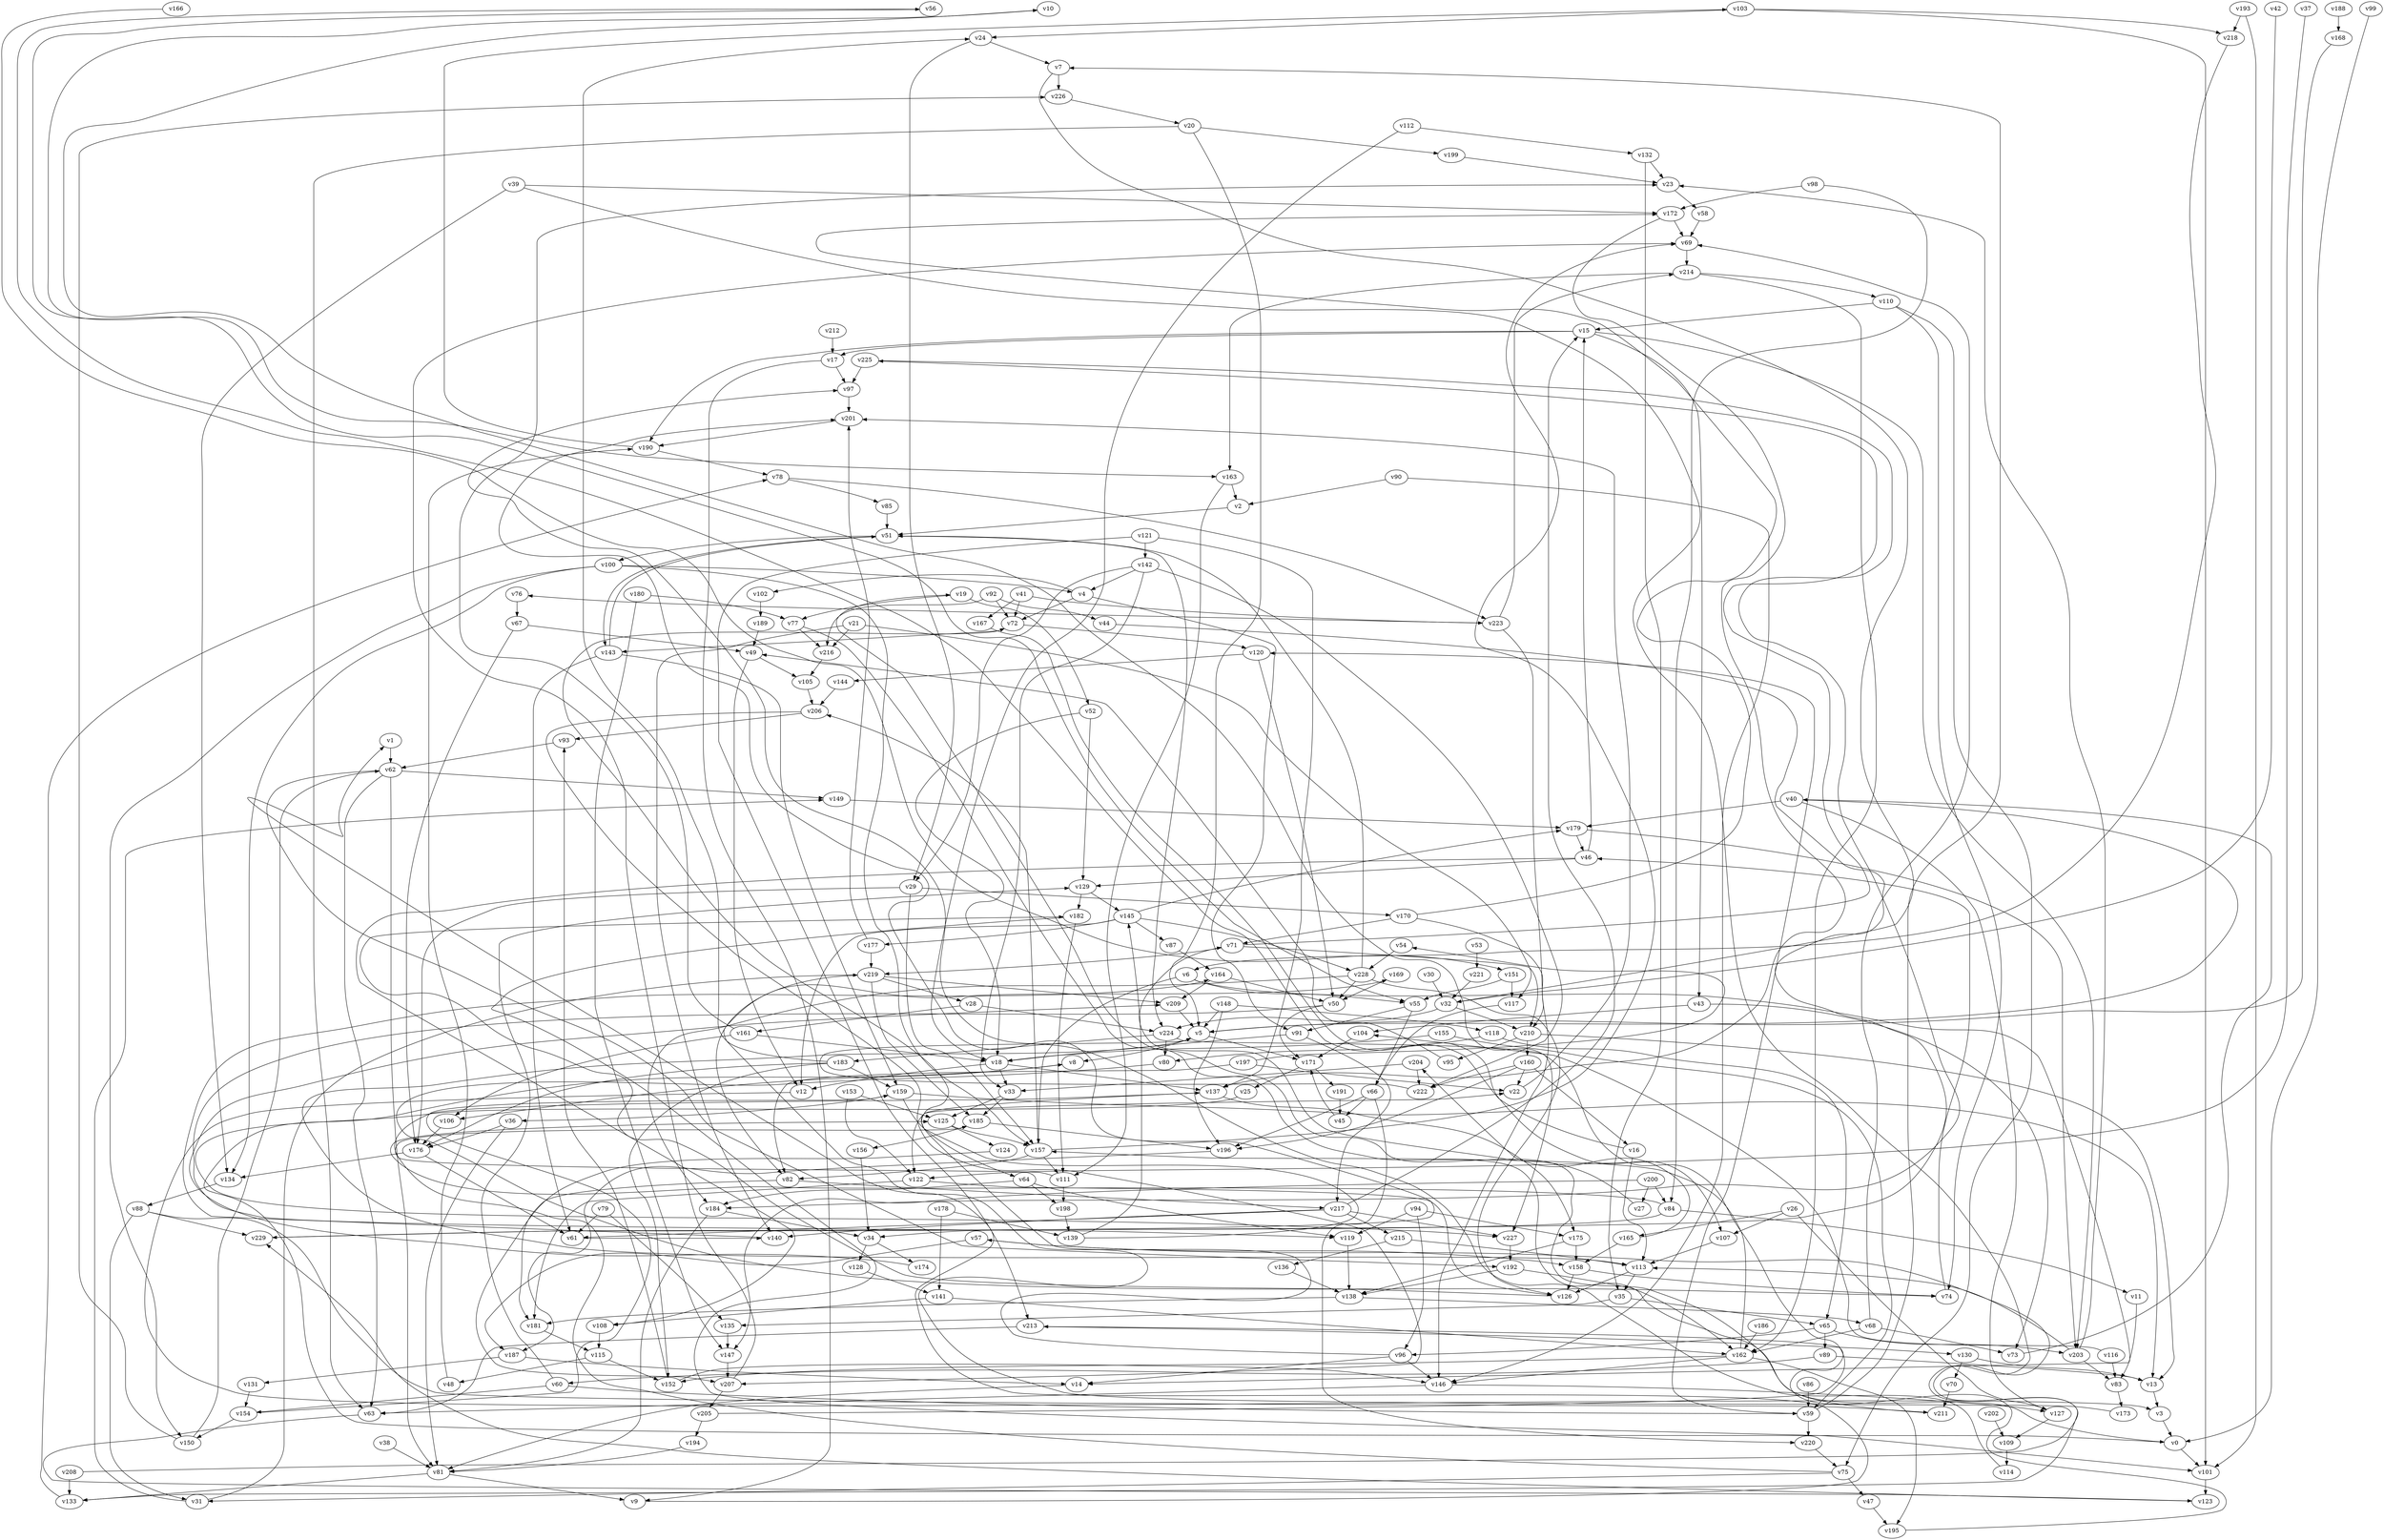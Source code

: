 // Benchmark game 332 - 230 vertices
// time_bound: 8
// targets: v97
digraph G {
    v0 [name="v0", player=0];
    v1 [name="v1", player=0];
    v2 [name="v2", player=0];
    v3 [name="v3", player=1];
    v4 [name="v4", player=1];
    v5 [name="v5", player=0];
    v6 [name="v6", player=1];
    v7 [name="v7", player=0];
    v8 [name="v8", player=1];
    v9 [name="v9", player=0];
    v10 [name="v10", player=1];
    v11 [name="v11", player=1];
    v12 [name="v12", player=0];
    v13 [name="v13", player=0];
    v14 [name="v14", player=1];
    v15 [name="v15", player=0];
    v16 [name="v16", player=0];
    v17 [name="v17", player=1];
    v18 [name="v18", player=1];
    v19 [name="v19", player=1];
    v20 [name="v20", player=0];
    v21 [name="v21", player=1];
    v22 [name="v22", player=0];
    v23 [name="v23", player=0];
    v24 [name="v24", player=1];
    v25 [name="v25", player=1];
    v26 [name="v26", player=1];
    v27 [name="v27", player=0];
    v28 [name="v28", player=0];
    v29 [name="v29", player=0];
    v30 [name="v30", player=0];
    v31 [name="v31", player=1];
    v32 [name="v32", player=0];
    v33 [name="v33", player=0];
    v34 [name="v34", player=1];
    v35 [name="v35", player=1];
    v36 [name="v36", player=0];
    v37 [name="v37", player=1];
    v38 [name="v38", player=0];
    v39 [name="v39", player=0];
    v40 [name="v40", player=1];
    v41 [name="v41", player=1];
    v42 [name="v42", player=1];
    v43 [name="v43", player=0];
    v44 [name="v44", player=0];
    v45 [name="v45", player=1];
    v46 [name="v46", player=1];
    v47 [name="v47", player=0];
    v48 [name="v48", player=0];
    v49 [name="v49", player=0];
    v50 [name="v50", player=0];
    v51 [name="v51", player=1];
    v52 [name="v52", player=0];
    v53 [name="v53", player=1];
    v54 [name="v54", player=0];
    v55 [name="v55", player=0];
    v56 [name="v56", player=1];
    v57 [name="v57", player=0];
    v58 [name="v58", player=0];
    v59 [name="v59", player=0];
    v60 [name="v60", player=1];
    v61 [name="v61", player=1];
    v62 [name="v62", player=1];
    v63 [name="v63", player=0];
    v64 [name="v64", player=1];
    v65 [name="v65", player=0];
    v66 [name="v66", player=0];
    v67 [name="v67", player=1];
    v68 [name="v68", player=1];
    v69 [name="v69", player=0];
    v70 [name="v70", player=0];
    v71 [name="v71", player=1];
    v72 [name="v72", player=0];
    v73 [name="v73", player=0];
    v74 [name="v74", player=0];
    v75 [name="v75", player=1];
    v76 [name="v76", player=0];
    v77 [name="v77", player=1];
    v78 [name="v78", player=0];
    v79 [name="v79", player=0];
    v80 [name="v80", player=1];
    v81 [name="v81", player=1];
    v82 [name="v82", player=1];
    v83 [name="v83", player=0];
    v84 [name="v84", player=0];
    v85 [name="v85", player=1];
    v86 [name="v86", player=0];
    v87 [name="v87", player=0];
    v88 [name="v88", player=0];
    v89 [name="v89", player=0];
    v90 [name="v90", player=0];
    v91 [name="v91", player=1];
    v92 [name="v92", player=0];
    v93 [name="v93", player=0];
    v94 [name="v94", player=0];
    v95 [name="v95", player=0];
    v96 [name="v96", player=1];
    v97 [name="v97", player=0, target=1];
    v98 [name="v98", player=0];
    v99 [name="v99", player=1];
    v100 [name="v100", player=1];
    v101 [name="v101", player=0];
    v102 [name="v102", player=1];
    v103 [name="v103", player=0];
    v104 [name="v104", player=1];
    v105 [name="v105", player=1];
    v106 [name="v106", player=0];
    v107 [name="v107", player=1];
    v108 [name="v108", player=1];
    v109 [name="v109", player=0];
    v110 [name="v110", player=0];
    v111 [name="v111", player=1];
    v112 [name="v112", player=1];
    v113 [name="v113", player=0];
    v114 [name="v114", player=1];
    v115 [name="v115", player=1];
    v116 [name="v116", player=1];
    v117 [name="v117", player=0];
    v118 [name="v118", player=1];
    v119 [name="v119", player=0];
    v120 [name="v120", player=0];
    v121 [name="v121", player=0];
    v122 [name="v122", player=0];
    v123 [name="v123", player=1];
    v124 [name="v124", player=1];
    v125 [name="v125", player=1];
    v126 [name="v126", player=0];
    v127 [name="v127", player=1];
    v128 [name="v128", player=0];
    v129 [name="v129", player=0];
    v130 [name="v130", player=0];
    v131 [name="v131", player=0];
    v132 [name="v132", player=0];
    v133 [name="v133", player=1];
    v134 [name="v134", player=0];
    v135 [name="v135", player=1];
    v136 [name="v136", player=0];
    v137 [name="v137", player=0];
    v138 [name="v138", player=0];
    v139 [name="v139", player=1];
    v140 [name="v140", player=1];
    v141 [name="v141", player=1];
    v142 [name="v142", player=1];
    v143 [name="v143", player=1];
    v144 [name="v144", player=0];
    v145 [name="v145", player=0];
    v146 [name="v146", player=1];
    v147 [name="v147", player=0];
    v148 [name="v148", player=0];
    v149 [name="v149", player=1];
    v150 [name="v150", player=0];
    v151 [name="v151", player=0];
    v152 [name="v152", player=0];
    v153 [name="v153", player=0];
    v154 [name="v154", player=0];
    v155 [name="v155", player=1];
    v156 [name="v156", player=1];
    v157 [name="v157", player=1];
    v158 [name="v158", player=0];
    v159 [name="v159", player=0];
    v160 [name="v160", player=1];
    v161 [name="v161", player=0];
    v162 [name="v162", player=0];
    v163 [name="v163", player=0];
    v164 [name="v164", player=1];
    v165 [name="v165", player=1];
    v166 [name="v166", player=1];
    v167 [name="v167", player=0];
    v168 [name="v168", player=0];
    v169 [name="v169", player=1];
    v170 [name="v170", player=1];
    v171 [name="v171", player=0];
    v172 [name="v172", player=0];
    v173 [name="v173", player=1];
    v174 [name="v174", player=1];
    v175 [name="v175", player=0];
    v176 [name="v176", player=1];
    v177 [name="v177", player=1];
    v178 [name="v178", player=0];
    v179 [name="v179", player=0];
    v180 [name="v180", player=1];
    v181 [name="v181", player=0];
    v182 [name="v182", player=0];
    v183 [name="v183", player=0];
    v184 [name="v184", player=0];
    v185 [name="v185", player=0];
    v186 [name="v186", player=0];
    v187 [name="v187", player=1];
    v188 [name="v188", player=0];
    v189 [name="v189", player=0];
    v190 [name="v190", player=1];
    v191 [name="v191", player=1];
    v192 [name="v192", player=0];
    v193 [name="v193", player=0];
    v194 [name="v194", player=0];
    v195 [name="v195", player=1];
    v196 [name="v196", player=1];
    v197 [name="v197", player=0];
    v198 [name="v198", player=0];
    v199 [name="v199", player=0];
    v200 [name="v200", player=1];
    v201 [name="v201", player=0];
    v202 [name="v202", player=1];
    v203 [name="v203", player=0];
    v204 [name="v204", player=1];
    v205 [name="v205", player=0];
    v206 [name="v206", player=1];
    v207 [name="v207", player=1];
    v208 [name="v208", player=1];
    v209 [name="v209", player=1];
    v210 [name="v210", player=0];
    v211 [name="v211", player=1];
    v212 [name="v212", player=0];
    v213 [name="v213", player=0];
    v214 [name="v214", player=0];
    v215 [name="v215", player=1];
    v216 [name="v216", player=1];
    v217 [name="v217", player=0];
    v218 [name="v218", player=0];
    v219 [name="v219", player=0];
    v220 [name="v220", player=1];
    v221 [name="v221", player=1];
    v222 [name="v222", player=1];
    v223 [name="v223", player=1];
    v224 [name="v224", player=1];
    v225 [name="v225", player=1];
    v226 [name="v226", player=1];
    v227 [name="v227", player=1];
    v228 [name="v228", player=1];
    v229 [name="v229", player=0];

    v0 -> v8 [constraint="t mod 4 == 0"];
    v1 -> v62;
    v2 -> v51;
    v3 -> v0;
    v4 -> v102 [constraint="t mod 3 == 0"];
    v5 -> v113 [constraint="t < 6"];
    v6 -> v14 [constraint="t < 11"];
    v7 -> v32 [constraint="t < 13"];
    v8 -> v106 [constraint="t < 10"];
    v9 -> v1 [constraint="t mod 4 == 1"];
    v10 -> v163 [constraint="t mod 5 == 4"];
    v11 -> v83;
    v12 -> v3 [constraint="t mod 3 == 0"];
    v13 -> v3;
    v14 -> v81 [constraint="t mod 2 == 0"];
    v15 -> v190 [constraint="t < 15"];
    v16 -> v56 [constraint="t < 12"];
    v17 -> v9;
    v18 -> v12;
    v19 -> v77;
    v20 -> v63;
    v21 -> v216;
    v22 -> v201;
    v23 -> v58;
    v24 -> v29;
    v25 -> v227 [constraint="t >= 5"];
    v26 -> v127;
    v27 -> v71 [constraint="t < 11"];
    v28 -> v161;
    v29 -> v157;
    v30 -> v32;
    v31 -> v219;
    v32 -> v224;
    v33 -> v125;
    v34 -> v174;
    v35 -> v135;
    v36 -> v81;
    v37 -> v122 [constraint="t >= 3"];
    v38 -> v81;
    v39 -> v133 [constraint="t mod 4 == 3"];
    v40 -> v5 [constraint="t mod 4 == 0"];
    v41 -> v223;
    v42 -> v32 [constraint="t < 5"];
    v43 -> v104;
    v44 -> v229 [constraint="t < 13"];
    v45 -> v171;
    v46 -> v108 [constraint="t mod 3 == 0"];
    v47 -> v195;
    v48 -> v190;
    v49 -> v105;
    v50 -> v119 [constraint="t < 7"];
    v51 -> v100;
    v52 -> v18 [constraint="t mod 5 == 4"];
    v53 -> v221;
    v54 -> v228;
    v55 -> v91;
    v56 -> v55 [constraint="t mod 3 == 2"];
    v57 -> v187;
    v58 -> v69;
    v59 -> v120;
    v60 -> v59;
    v61 -> v140 [constraint="t < 12"];
    v62 -> v192 [constraint="t >= 4"];
    v63 -> v123 [constraint="t >= 3"];
    v64 -> v198;
    v65 -> v96;
    v66 -> v196;
    v67 -> v49;
    v68 -> v162;
    v69 -> v214;
    v70 -> v211;
    v71 -> v225 [constraint="t mod 4 == 3"];
    v72 -> v143;
    v73 -> v40 [constraint="t < 15"];
    v74 -> v46;
    v75 -> v137 [constraint="t mod 3 == 0"];
    v76 -> v67;
    v77 -> v0 [constraint="t >= 2"];
    v78 -> v223;
    v79 -> v61;
    v80 -> v74 [constraint="t >= 5"];
    v81 -> v9;
    v82 -> v217;
    v83 -> v173;
    v84 -> v125 [constraint="t mod 4 == 0"];
    v85 -> v51;
    v86 -> v59;
    v87 -> v164;
    v88 -> v211 [constraint="t mod 4 == 3"];
    v89 -> v13;
    v90 -> v146;
    v91 -> v18;
    v92 -> v216;
    v93 -> v62;
    v94 -> v119;
    v95 -> v49 [constraint="t >= 3"];
    v96 -> v22 [constraint="t < 9"];
    v97 -> v201;
    v98 -> v172;
    v99 -> v0 [constraint="t < 11"];
    v100 -> v150;
    v101 -> v123;
    v102 -> v189;
    v103 -> v101;
    v104 -> v171;
    v105 -> v206;
    v106 -> v176;
    v107 -> v113;
    v108 -> v115;
    v109 -> v114;
    v110 -> v74;
    v111 -> v185 [constraint="t mod 4 == 2"];
    v112 -> v18;
    v113 -> v35;
    v114 -> v97 [constraint="t < 9"];
    v115 -> v48;
    v116 -> v104 [constraint="t < 9"];
    v117 -> v66;
    v118 -> v80;
    v119 -> v138;
    v120 -> v144;
    v121 -> v213;
    v122 -> v181;
    v123 -> v229 [constraint="t < 5"];
    v124 -> v207 [constraint="t mod 2 == 1"];
    v125 -> v124;
    v126 -> v182 [constraint="t mod 5 == 3"];
    v127 -> v109;
    v128 -> v141;
    v129 -> v182;
    v130 -> v13;
    v131 -> v154;
    v132 -> v23;
    v133 -> v78;
    v134 -> v88;
    v135 -> v147;
    v136 -> v138;
    v137 -> v122;
    v138 -> v68;
    v139 -> v72 [constraint="t mod 5 == 2"];
    v140 -> v164 [constraint="t mod 4 == 3"];
    v141 -> v108;
    v142 -> v222;
    v143 -> v61;
    v144 -> v206;
    v145 -> v177;
    v146 -> v127;
    v147 -> v207;
    v148 -> v118 [constraint="t >= 1"];
    v149 -> v179;
    v150 -> v62;
    v151 -> v55;
    v152 -> v146 [constraint="t mod 4 == 2"];
    v153 -> v125;
    v154 -> v159 [constraint="t < 6"];
    v155 -> v59;
    v156 -> v34;
    v157 -> v69 [constraint="t mod 3 == 0"];
    v158 -> v74;
    v159 -> v13;
    v160 -> v22;
    v161 -> v23;
    v162 -> v146 [constraint="t < 11"];
    v163 -> v111;
    v164 -> v50;
    v165 -> v204 [constraint="t >= 2"];
    v166 -> v151 [constraint="t < 11"];
    v167 -> v107 [constraint="t >= 1"];
    v168 -> v5 [constraint="t < 8"];
    v169 -> v50;
    v170 -> v172 [constraint="t mod 3 == 1"];
    v171 -> v191;
    v172 -> v137 [constraint="t mod 3 == 2"];
    v173 -> v169 [constraint="t >= 4"];
    v174 -> v209 [constraint="t >= 2"];
    v175 -> v158;
    v176 -> v61;
    v177 -> v201;
    v178 -> v139;
    v179 -> v46;
    v180 -> v147;
    v181 -> v115;
    v182 -> v101 [constraint="t mod 2 == 1"];
    v183 -> v176 [constraint="t < 14"];
    v184 -> v34;
    v185 -> v196;
    v186 -> v162;
    v187 -> v14;
    v188 -> v168;
    v189 -> v49;
    v190 -> v78;
    v191 -> v45;
    v192 -> v162;
    v193 -> v218;
    v194 -> v81;
    v195 -> v213 [constraint="t >= 5"];
    v196 -> v187 [constraint="t mod 3 == 1"];
    v197 -> v54 [constraint="t mod 2 == 1"];
    v198 -> v139;
    v199 -> v23;
    v200 -> v84;
    v201 -> v190;
    v202 -> v109;
    v203 -> v23;
    v204 -> v33;
    v205 -> v10 [constraint="t mod 5 == 2"];
    v206 -> v207 [constraint="t < 10"];
    v207 -> v205;
    v208 -> v57 [constraint="t < 15"];
    v209 -> v5;
    v210 -> v13;
    v211 -> v19 [constraint="t < 14"];
    v212 -> v17;
    v213 -> v63;
    v214 -> v163;
    v215 -> v113;
    v216 -> v105;
    v217 -> v140;
    v218 -> v6 [constraint="t mod 2 == 0"];
    v219 -> v82;
    v220 -> v75;
    v221 -> v32;
    v222 -> v5 [constraint="t mod 4 == 3"];
    v223 -> v76 [constraint="t >= 5"];
    v224 -> v227;
    v225 -> v184 [constraint="t mod 2 == 0"];
    v226 -> v20;
    v227 -> v192;
    v228 -> v126;
    v229 -> v201 [constraint="t >= 3"];
    v145 -> v87;
    v225 -> v97;
    v96 -> v14;
    v145 -> v179;
    v68 -> v69;
    v121 -> v137;
    v100 -> v134;
    v145 -> v228;
    v82 -> v181;
    v5 -> v8;
    v177 -> v219;
    v79 -> v135;
    v224 -> v80;
    v157 -> v111;
    v224 -> v183;
    v6 -> v157;
    v162 -> v152;
    v111 -> v198;
    v214 -> v110;
    v84 -> v11;
    v24 -> v7;
    v43 -> v73;
    v115 -> v152;
    v176 -> v134;
    v178 -> v141;
    v162 -> v157;
    v98 -> v84;
    v197 -> v22;
    v130 -> v70;
    v116 -> v83;
    v62 -> v63;
    v29 -> v170;
    v154 -> v150;
    v5 -> v171;
    v88 -> v229;
    v219 -> v209;
    v215 -> v136;
    v120 -> v50;
    v203 -> v113;
    v142 -> v33;
    v65 -> v89;
    v89 -> v60;
    v157 -> v82;
    v41 -> v72;
    v88 -> v31;
    v81 -> v133;
    v143 -> v51;
    v217 -> v227;
    v210 -> v95;
    v197 -> v82;
    v52 -> v129;
    v55 -> v66;
    v16 -> v113;
    v40 -> v179;
    v15 -> v17;
    v75 -> v47;
    v39 -> v172;
    v6 -> v55;
    v57 -> v158;
    v18 -> v33;
    v217 -> v215;
    v132 -> v35;
    v18 -> v137;
    v46 -> v15;
    v160 -> v196;
    v219 -> v185;
    v138 -> v181;
    v92 -> v72;
    v91 -> v217;
    v100 -> v4;
    v175 -> v138;
    v157 -> v206;
    v59 -> v220;
    v28 -> v224;
    v143 -> v159;
    v51 -> v143;
    v193 -> v101;
    v66 -> v45;
    v29 -> v176;
    v60 -> v154;
    v110 -> v75;
    v26 -> v165;
    v204 -> v222;
    v50 -> v171;
    v148 -> v5;
    v205 -> v194;
    v217 -> v61;
    v185 -> v156;
    v213 -> v130;
    v223 -> v210;
    v148 -> v196;
    v219 -> v28;
    v0 -> v101;
    v183 -> v24;
    v210 -> v160;
    v94 -> v175;
    v64 -> v119;
    v100 -> v157;
    v129 -> v145;
    v137 -> v175;
    v17 -> v97;
    v90 -> v2;
    v72 -> v120;
    v65 -> v203;
    v103 -> v24;
    v39 -> v134;
    v15 -> v43;
    v112 -> v132;
    v110 -> v15;
    v182 -> v111;
    v160 -> v16;
    v103 -> v218;
    v71 -> v219;
    v164 -> v209;
    v152 -> v93;
    v64 -> v184;
    v146 -> v63;
    v165 -> v158;
    v68 -> v73;
    v59 -> v7;
    v20 -> v199;
    v158 -> v126;
    v92 -> v44;
    v62 -> v81;
    v228 -> v50;
    v162 -> v195;
    v200 -> v147;
    v122 -> v126;
    v94 -> v96;
    v208 -> v133;
    v60 -> v129;
    v228 -> v51;
    v200 -> v27;
    v96 -> v146;
    v184 -> v81;
    v163 -> v2;
    v183 -> v152;
    v78 -> v85;
    v145 -> v12;
    v223 -> v214;
    v142 -> v4;
    v170 -> v71;
    v161 -> v106;
    v36 -> v176;
    v206 -> v93;
    v155 -> v18;
    v4 -> v72;
    v20 -> v5;
    v21 -> v117;
    v51 -> v224;
    v21 -> v140;
    v46 -> v129;
    v67 -> v176;
    v125 -> v157;
    v77 -> v216;
    v171 -> v25;
    v41 -> v167;
    v66 -> v220;
    v179 -> v203;
    v84 -> v34;
    v190 -> v103;
    v31 -> v149;
    v49 -> v12;
    v214 -> v162;
    v71 -> v210;
    v142 -> v29;
    v159 -> v64;
    v75 -> v31;
    v26 -> v107;
    v141 -> v162;
    v62 -> v149;
    v183 -> v159;
    v160 -> v222;
    v180 -> v77;
    v187 -> v131;
    v33 -> v185;
    v161 -> v18;
    v32 -> v210;
    v170 -> v146;
    v228 -> v184;
    v113 -> v126;
    v203 -> v83;
    v192 -> v138;
    v34 -> v128;
    v207 -> v69;
    v7 -> v226;
    v139 -> v145;
    v150 -> v226;
    v35 -> v65;
    v4 -> v91;
    v151 -> v117;
    v121 -> v142;
    v19 -> v52;
    v40 -> v127;
    v172 -> v69;
    v153 -> v122;
    v159 -> v36;
    v217 -> v15;
    v15 -> v203;
    v118 -> v65;
}
